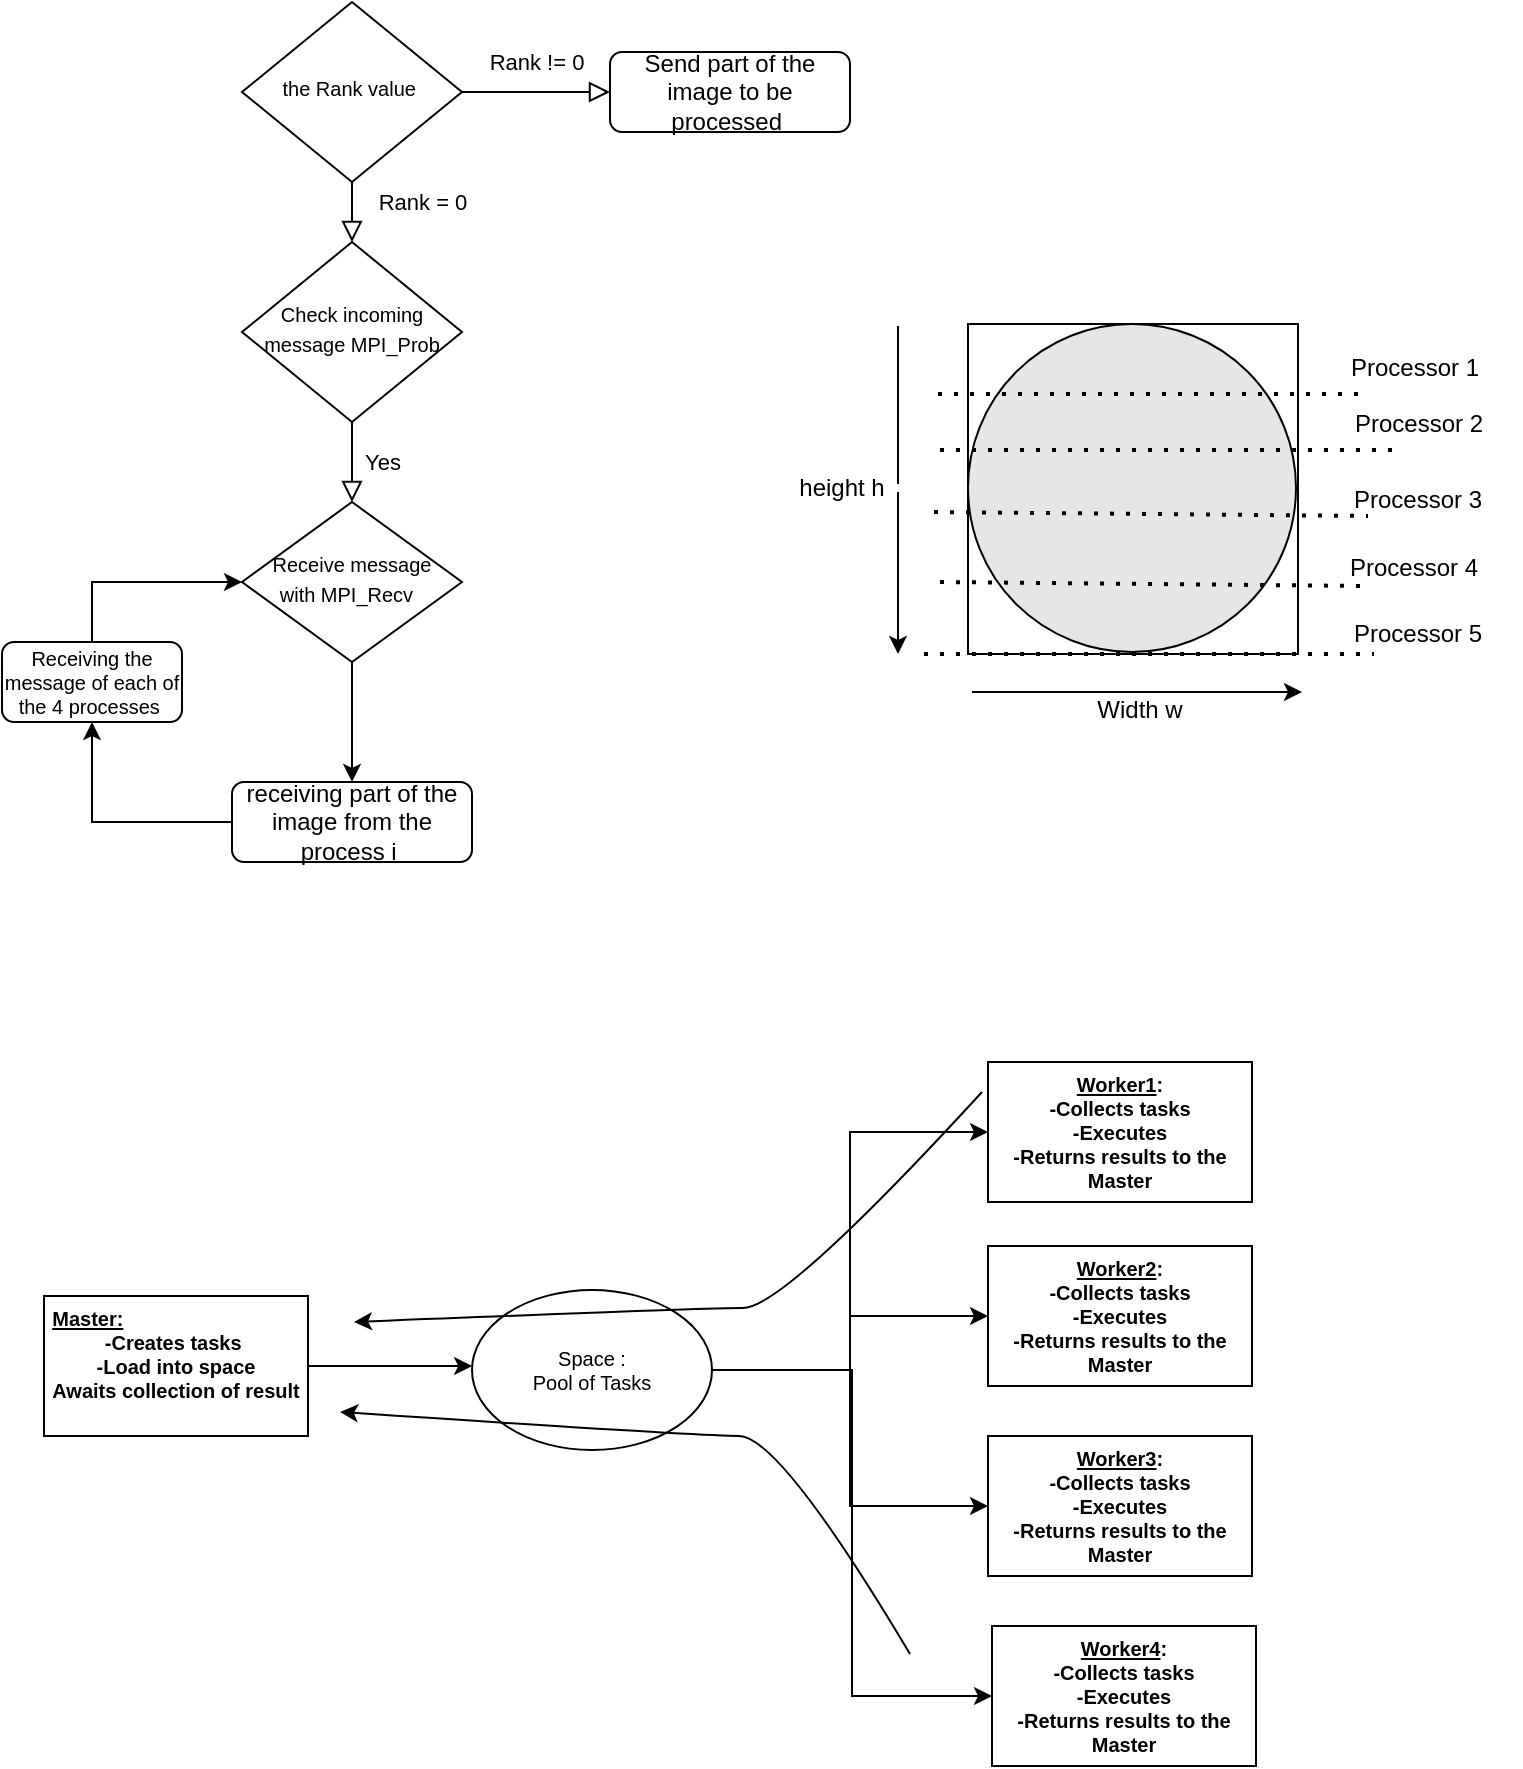 <mxfile version="20.5.3" type="device"><diagram id="C5RBs43oDa-KdzZeNtuy" name="Page-1"><mxGraphModel dx="868" dy="482" grid="0" gridSize="10" guides="1" tooltips="1" connect="1" arrows="1" fold="1" page="1" pageScale="1" pageWidth="827" pageHeight="1169" math="0" shadow="0"><root><mxCell id="WIyWlLk6GJQsqaUBKTNV-0"/><mxCell id="WIyWlLk6GJQsqaUBKTNV-1" parent="WIyWlLk6GJQsqaUBKTNV-0"/><mxCell id="WIyWlLk6GJQsqaUBKTNV-4" value="Yes" style="rounded=0;html=1;jettySize=auto;orthogonalLoop=1;fontSize=11;endArrow=block;endFill=0;endSize=8;strokeWidth=1;shadow=0;labelBackgroundColor=none;edgeStyle=orthogonalEdgeStyle;" parent="WIyWlLk6GJQsqaUBKTNV-1" source="WIyWlLk6GJQsqaUBKTNV-6" target="WIyWlLk6GJQsqaUBKTNV-10" edge="1"><mxGeometry y="15" relative="1" as="geometry"><mxPoint as="offset"/></mxGeometry></mxCell><mxCell id="WIyWlLk6GJQsqaUBKTNV-6" value="&lt;font style=&quot;font-size: 10px;&quot;&gt;Check incoming message MPI_Prob&lt;/font&gt;" style="rhombus;whiteSpace=wrap;html=1;shadow=0;fontFamily=Helvetica;fontSize=12;align=center;strokeWidth=1;spacing=6;spacingTop=-4;" parent="WIyWlLk6GJQsqaUBKTNV-1" vertex="1"><mxGeometry x="170" y="160" width="110" height="90" as="geometry"/></mxCell><mxCell id="wEvg58JLcQZFQ2BUdTes-1" value="" style="edgeStyle=orthogonalEdgeStyle;rounded=0;orthogonalLoop=1;jettySize=auto;html=1;fontSize=10;" parent="WIyWlLk6GJQsqaUBKTNV-1" source="WIyWlLk6GJQsqaUBKTNV-10" target="WIyWlLk6GJQsqaUBKTNV-11" edge="1"><mxGeometry relative="1" as="geometry"/></mxCell><mxCell id="WIyWlLk6GJQsqaUBKTNV-10" value="&lt;font style=&quot;font-size: 10px;&quot;&gt;Receive message with MPI_Recv&amp;nbsp;&amp;nbsp;&lt;/font&gt;" style="rhombus;whiteSpace=wrap;html=1;shadow=0;fontFamily=Helvetica;fontSize=12;align=center;strokeWidth=1;spacing=6;spacingTop=-4;" parent="WIyWlLk6GJQsqaUBKTNV-1" vertex="1"><mxGeometry x="170" y="290" width="110" height="80" as="geometry"/></mxCell><mxCell id="wEvg58JLcQZFQ2BUdTes-6" style="edgeStyle=orthogonalEdgeStyle;rounded=0;orthogonalLoop=1;jettySize=auto;html=1;entryX=0.5;entryY=1;entryDx=0;entryDy=0;fontSize=10;" parent="WIyWlLk6GJQsqaUBKTNV-1" source="WIyWlLk6GJQsqaUBKTNV-11" target="wEvg58JLcQZFQ2BUdTes-3" edge="1"><mxGeometry relative="1" as="geometry"/></mxCell><mxCell id="WIyWlLk6GJQsqaUBKTNV-11" value="receiving part of the image from the process i&amp;nbsp;" style="rounded=1;whiteSpace=wrap;html=1;fontSize=12;glass=0;strokeWidth=1;shadow=0;" parent="WIyWlLk6GJQsqaUBKTNV-1" vertex="1"><mxGeometry x="165" y="430" width="120" height="40" as="geometry"/></mxCell><mxCell id="wEvg58JLcQZFQ2BUdTes-7" style="edgeStyle=orthogonalEdgeStyle;rounded=0;orthogonalLoop=1;jettySize=auto;html=1;entryX=0;entryY=0.5;entryDx=0;entryDy=0;fontSize=10;" parent="WIyWlLk6GJQsqaUBKTNV-1" source="wEvg58JLcQZFQ2BUdTes-3" target="WIyWlLk6GJQsqaUBKTNV-10" edge="1"><mxGeometry relative="1" as="geometry"><Array as="points"><mxPoint x="95" y="330"/></Array></mxGeometry></mxCell><mxCell id="wEvg58JLcQZFQ2BUdTes-3" value="Receiving the message of each of the 4 processes&amp;nbsp;" style="rounded=1;whiteSpace=wrap;html=1;fontSize=10;" parent="WIyWlLk6GJQsqaUBKTNV-1" vertex="1"><mxGeometry x="50" y="360" width="90" height="40" as="geometry"/></mxCell><mxCell id="wEvg58JLcQZFQ2BUdTes-8" value="&lt;span style=&quot;font-size: 10px;&quot;&gt;the Rank value&amp;nbsp;&lt;/span&gt;" style="rhombus;whiteSpace=wrap;html=1;shadow=0;fontFamily=Helvetica;fontSize=12;align=center;strokeWidth=1;spacing=6;spacingTop=-4;" parent="WIyWlLk6GJQsqaUBKTNV-1" vertex="1"><mxGeometry x="170" y="40" width="110" height="90" as="geometry"/></mxCell><mxCell id="wEvg58JLcQZFQ2BUdTes-10" value="Send part of the image to be processed&amp;nbsp;" style="rounded=1;whiteSpace=wrap;html=1;fontSize=12;glass=0;strokeWidth=1;shadow=0;" parent="WIyWlLk6GJQsqaUBKTNV-1" vertex="1"><mxGeometry x="354" y="65" width="120" height="40" as="geometry"/></mxCell><mxCell id="wEvg58JLcQZFQ2BUdTes-15" value="Rank != 0" style="rounded=0;html=1;jettySize=auto;orthogonalLoop=1;fontSize=11;endArrow=block;endFill=0;endSize=8;strokeWidth=1;shadow=0;labelBackgroundColor=none;edgeStyle=orthogonalEdgeStyle;exitX=1;exitY=0.5;exitDx=0;exitDy=0;entryX=0;entryY=0.5;entryDx=0;entryDy=0;" parent="WIyWlLk6GJQsqaUBKTNV-1" source="wEvg58JLcQZFQ2BUdTes-8" target="wEvg58JLcQZFQ2BUdTes-10" edge="1"><mxGeometry y="15" relative="1" as="geometry"><mxPoint as="offset"/><mxPoint x="280" y="140" as="sourcePoint"/><mxPoint x="370" y="140" as="targetPoint"/><Array as="points"><mxPoint x="310" y="85"/><mxPoint x="310" y="85"/></Array></mxGeometry></mxCell><mxCell id="wEvg58JLcQZFQ2BUdTes-16" value="Rank = 0" style="rounded=0;html=1;jettySize=auto;orthogonalLoop=1;fontSize=11;endArrow=block;endFill=0;endSize=8;strokeWidth=1;shadow=0;labelBackgroundColor=none;edgeStyle=orthogonalEdgeStyle;entryX=0.5;entryY=0;entryDx=0;entryDy=0;" parent="WIyWlLk6GJQsqaUBKTNV-1" source="wEvg58JLcQZFQ2BUdTes-8" target="WIyWlLk6GJQsqaUBKTNV-6" edge="1"><mxGeometry x="-0.333" y="35" relative="1" as="geometry"><mxPoint as="offset"/><mxPoint x="290" y="95" as="sourcePoint"/><mxPoint x="364" y="95" as="targetPoint"/><Array as="points"><mxPoint x="225" y="140"/><mxPoint x="225" y="140"/></Array></mxGeometry></mxCell><mxCell id="wEvg58JLcQZFQ2BUdTes-30" style="edgeStyle=orthogonalEdgeStyle;rounded=0;orthogonalLoop=1;jettySize=auto;html=1;fontSize=10;" parent="WIyWlLk6GJQsqaUBKTNV-1" source="wEvg58JLcQZFQ2BUdTes-17" target="wEvg58JLcQZFQ2BUdTes-18" edge="1"><mxGeometry relative="1" as="geometry"><Array as="points"><mxPoint x="259" y="722"/><mxPoint x="259" y="722"/></Array></mxGeometry></mxCell><mxCell id="wEvg58JLcQZFQ2BUdTes-17" value="&lt;div style=&quot;text-align: left;&quot;&gt;&lt;u style=&quot;background-color: initial;&quot;&gt;&lt;b&gt;Master:&lt;/b&gt;&lt;/u&gt;&lt;/div&gt;&lt;div style=&quot;text-align: left;&quot;&gt;&lt;/div&gt;&lt;b style=&quot;&quot;&gt;-Creates tasks&amp;nbsp;&lt;br&gt;-Load into space&lt;br&gt;Awaits collection of result&lt;br&gt;&lt;br&gt;&lt;/b&gt;" style="rounded=0;whiteSpace=wrap;html=1;fontSize=10;" parent="WIyWlLk6GJQsqaUBKTNV-1" vertex="1"><mxGeometry x="71" y="687" width="132" height="70" as="geometry"/></mxCell><mxCell id="wEvg58JLcQZFQ2BUdTes-31" style="edgeStyle=orthogonalEdgeStyle;rounded=0;orthogonalLoop=1;jettySize=auto;html=1;entryX=0;entryY=0.5;entryDx=0;entryDy=0;fontSize=10;" parent="WIyWlLk6GJQsqaUBKTNV-1" source="wEvg58JLcQZFQ2BUdTes-18" target="wEvg58JLcQZFQ2BUdTes-23" edge="1"><mxGeometry relative="1" as="geometry"><Array as="points"><mxPoint x="474" y="724"/><mxPoint x="474" y="697"/></Array></mxGeometry></mxCell><mxCell id="wEvg58JLcQZFQ2BUdTes-32" style="edgeStyle=orthogonalEdgeStyle;rounded=0;orthogonalLoop=1;jettySize=auto;html=1;exitX=1;exitY=0;exitDx=0;exitDy=0;entryX=0;entryY=0.5;entryDx=0;entryDy=0;fontSize=10;" parent="WIyWlLk6GJQsqaUBKTNV-1" source="wEvg58JLcQZFQ2BUdTes-18" target="wEvg58JLcQZFQ2BUdTes-19" edge="1"><mxGeometry relative="1" as="geometry"><Array as="points"><mxPoint x="387" y="724"/><mxPoint x="474" y="724"/><mxPoint x="474" y="605"/></Array></mxGeometry></mxCell><mxCell id="wEvg58JLcQZFQ2BUdTes-33" style="edgeStyle=orthogonalEdgeStyle;rounded=0;orthogonalLoop=1;jettySize=auto;html=1;exitX=1;exitY=1;exitDx=0;exitDy=0;fontSize=10;" parent="WIyWlLk6GJQsqaUBKTNV-1" source="wEvg58JLcQZFQ2BUdTes-18" target="wEvg58JLcQZFQ2BUdTes-24" edge="1"><mxGeometry relative="1" as="geometry"><Array as="points"><mxPoint x="387" y="724"/><mxPoint x="474" y="724"/><mxPoint x="474" y="792"/></Array></mxGeometry></mxCell><mxCell id="wEvg58JLcQZFQ2BUdTes-34" style="edgeStyle=orthogonalEdgeStyle;rounded=0;orthogonalLoop=1;jettySize=auto;html=1;exitX=1;exitY=1;exitDx=0;exitDy=0;entryX=0;entryY=0.5;entryDx=0;entryDy=0;fontSize=10;" parent="WIyWlLk6GJQsqaUBKTNV-1" source="wEvg58JLcQZFQ2BUdTes-18" target="wEvg58JLcQZFQ2BUdTes-25" edge="1"><mxGeometry relative="1" as="geometry"><Array as="points"><mxPoint x="387" y="724"/><mxPoint x="475" y="724"/><mxPoint x="475" y="887"/></Array></mxGeometry></mxCell><mxCell id="wEvg58JLcQZFQ2BUdTes-18" value="Space :&lt;br&gt;Pool of Tasks" style="ellipse;whiteSpace=wrap;html=1;fontSize=10;" parent="WIyWlLk6GJQsqaUBKTNV-1" vertex="1"><mxGeometry x="285" y="684" width="120" height="80" as="geometry"/></mxCell><mxCell id="wEvg58JLcQZFQ2BUdTes-19" value="&lt;div style=&quot;text-align: left;&quot;&gt;&lt;/div&gt;&lt;b style=&quot;&quot;&gt;&lt;u&gt;Worker1&lt;/u&gt;:&lt;br&gt;-Collects tasks&lt;br&gt;-Executes&lt;br&gt;-Returns results to the Master&lt;br&gt;&lt;/b&gt;" style="rounded=0;whiteSpace=wrap;html=1;fontSize=10;" parent="WIyWlLk6GJQsqaUBKTNV-1" vertex="1"><mxGeometry x="543" y="570" width="132" height="70" as="geometry"/></mxCell><mxCell id="wEvg58JLcQZFQ2BUdTes-23" value="&lt;div style=&quot;text-align: left;&quot;&gt;&lt;/div&gt;&lt;b style=&quot;&quot;&gt;&lt;u&gt;Worker2&lt;/u&gt;:&lt;br&gt;-Collects tasks&lt;br&gt;-Executes&lt;br&gt;-Returns results to the Master&lt;br&gt;&lt;/b&gt;" style="rounded=0;whiteSpace=wrap;html=1;fontSize=10;" parent="WIyWlLk6GJQsqaUBKTNV-1" vertex="1"><mxGeometry x="543" y="662" width="132" height="70" as="geometry"/></mxCell><mxCell id="wEvg58JLcQZFQ2BUdTes-24" value="&lt;div style=&quot;text-align: left;&quot;&gt;&lt;/div&gt;&lt;b style=&quot;&quot;&gt;&lt;u&gt;Worker3&lt;/u&gt;:&lt;br&gt;-Collects tasks&lt;br&gt;-Executes&lt;br&gt;-Returns results to the Master&lt;br&gt;&lt;/b&gt;" style="rounded=0;whiteSpace=wrap;html=1;fontSize=10;" parent="WIyWlLk6GJQsqaUBKTNV-1" vertex="1"><mxGeometry x="543" y="757" width="132" height="70" as="geometry"/></mxCell><mxCell id="wEvg58JLcQZFQ2BUdTes-25" value="&lt;div style=&quot;text-align: left;&quot;&gt;&lt;/div&gt;&lt;b style=&quot;&quot;&gt;&lt;u&gt;Worker4&lt;/u&gt;:&lt;br&gt;-Collects tasks&lt;br&gt;-Executes&lt;br&gt;-Returns results to the Master&lt;br&gt;&lt;/b&gt;" style="rounded=0;whiteSpace=wrap;html=1;fontSize=10;" parent="WIyWlLk6GJQsqaUBKTNV-1" vertex="1"><mxGeometry x="545" y="852" width="132" height="70" as="geometry"/></mxCell><mxCell id="wEvg58JLcQZFQ2BUdTes-39" value="" style="curved=1;endArrow=classic;html=1;rounded=0;fontSize=10;" parent="WIyWlLk6GJQsqaUBKTNV-1" edge="1"><mxGeometry width="50" height="50" relative="1" as="geometry"><mxPoint x="540" y="585" as="sourcePoint"/><mxPoint x="226" y="700" as="targetPoint"/><Array as="points"><mxPoint x="441" y="693"/><mxPoint x="400" y="693"/></Array></mxGeometry></mxCell><mxCell id="wEvg58JLcQZFQ2BUdTes-40" value="" style="curved=1;endArrow=classic;html=1;rounded=0;fontSize=10;" parent="WIyWlLk6GJQsqaUBKTNV-1" edge="1"><mxGeometry width="50" height="50" relative="1" as="geometry"><mxPoint x="504" y="866" as="sourcePoint"/><mxPoint x="219" y="745" as="targetPoint"/><Array as="points"><mxPoint x="439" y="757"/><mxPoint x="398" y="757"/></Array></mxGeometry></mxCell><mxCell id="dKtVWm_fDUyff4ZpR3NY-0" value="" style="whiteSpace=wrap;html=1;aspect=fixed;" vertex="1" parent="WIyWlLk6GJQsqaUBKTNV-1"><mxGeometry x="533" y="201" width="165" height="165" as="geometry"/></mxCell><mxCell id="dKtVWm_fDUyff4ZpR3NY-1" value="" style="ellipse;whiteSpace=wrap;html=1;aspect=fixed;fillColor=#E6E6E6;" vertex="1" parent="WIyWlLk6GJQsqaUBKTNV-1"><mxGeometry x="533" y="201" width="164" height="164" as="geometry"/></mxCell><mxCell id="dKtVWm_fDUyff4ZpR3NY-2" value="" style="endArrow=none;dashed=1;html=1;dashPattern=1 3;strokeWidth=2;rounded=0;" edge="1" parent="WIyWlLk6GJQsqaUBKTNV-1"><mxGeometry width="50" height="50" relative="1" as="geometry"><mxPoint x="519" y="264" as="sourcePoint"/><mxPoint x="750" y="264" as="targetPoint"/></mxGeometry></mxCell><mxCell id="dKtVWm_fDUyff4ZpR3NY-3" value="" style="endArrow=none;dashed=1;html=1;dashPattern=1 3;strokeWidth=2;rounded=0;" edge="1" parent="WIyWlLk6GJQsqaUBKTNV-1"><mxGeometry width="50" height="50" relative="1" as="geometry"><mxPoint x="518" y="236" as="sourcePoint"/><mxPoint x="728" y="236" as="targetPoint"/></mxGeometry></mxCell><mxCell id="dKtVWm_fDUyff4ZpR3NY-4" value="" style="endArrow=none;dashed=1;html=1;dashPattern=1 3;strokeWidth=2;rounded=0;" edge="1" parent="WIyWlLk6GJQsqaUBKTNV-1"><mxGeometry width="50" height="50" relative="1" as="geometry"><mxPoint x="516" y="295" as="sourcePoint"/><mxPoint x="733" y="297" as="targetPoint"/></mxGeometry></mxCell><mxCell id="dKtVWm_fDUyff4ZpR3NY-5" value="" style="endArrow=none;dashed=1;html=1;dashPattern=1 3;strokeWidth=2;rounded=0;" edge="1" parent="WIyWlLk6GJQsqaUBKTNV-1"><mxGeometry width="50" height="50" relative="1" as="geometry"><mxPoint x="519" y="330" as="sourcePoint"/><mxPoint x="732" y="332" as="targetPoint"/></mxGeometry></mxCell><mxCell id="dKtVWm_fDUyff4ZpR3NY-7" value="Processor 1" style="rounded=0;whiteSpace=wrap;html=1;strokeColor=none;" vertex="1" parent="WIyWlLk6GJQsqaUBKTNV-1"><mxGeometry x="719.5" y="222" width="73" height="1" as="geometry"/></mxCell><mxCell id="dKtVWm_fDUyff4ZpR3NY-8" value="Processor 2" style="rounded=0;whiteSpace=wrap;html=1;strokeColor=none;" vertex="1" parent="WIyWlLk6GJQsqaUBKTNV-1"><mxGeometry x="706.5" y="240" width="103" height="21" as="geometry"/></mxCell><mxCell id="dKtVWm_fDUyff4ZpR3NY-9" value="Processor 3&lt;span style=&quot;color: rgba(0, 0, 0, 0); font-family: monospace; font-size: 0px; text-align: start;&quot;&gt;%3CmxGraphModel%3E%3Croot%3E%3CmxCell%20id%3D%220%22%2F%3E%3CmxCell%20id%3D%221%22%20parent%3D%220%22%2F%3E%3CmxCell%20id%3D%222%22%20value%3D%22Processor%202%22%20style%3D%22rounded%3D0%3BwhiteSpace%3Dwrap%3Bhtml%3D1%3BstrokeColor%3Dnone%3B%22%20vertex%3D%221%22%20parent%3D%221%22%3E%3CmxGeometry%20x%3D%22705%22%20y%3D%22255%22%20width%3D%22112%22%20height%3D%2227%22%20as%3D%22geometry%22%2F%3E%3C%2FmxCell%3E%3C%2Froot%3E%3C%2FmxGraphModel%3E&lt;/span&gt;" style="rounded=0;whiteSpace=wrap;html=1;strokeColor=none;" vertex="1" parent="WIyWlLk6GJQsqaUBKTNV-1"><mxGeometry x="717" y="285" width="82" height="7" as="geometry"/></mxCell><mxCell id="dKtVWm_fDUyff4ZpR3NY-10" value="Processor 4&lt;span style=&quot;color: rgba(0, 0, 0, 0); font-family: monospace; font-size: 0px; text-align: start;&quot;&gt;%3CmxGraphModel%3E%3Croot%3E%3CmxCell%20id%3D%220%22%2F%3E%3CmxCell%20id%3D%221%22%20parent%3D%220%22%2F%3E%3CmxCell%20id%3D%222%22%20value%3D%22Processor%202%22%20style%3D%22rounded%3D0%3BwhiteSpace%3Dwrap%3Bhtml%3D1%3BstrokeColor%3Dnone%3B%22%20vertex%3D%221%22%20parent%3D%221%22%3E%3CmxGeometry%20x%3D%22705%22%20y%3D%22255%22%20width%3D%22112%22%20height%3D%2227%22%20as%3D%22geometry%22%2F%3E%3C%2FmxCell%3E%3C%2Froot%3E%3C%2FmxGraphModel%3E&lt;/span&gt;" style="rounded=0;whiteSpace=wrap;html=1;strokeColor=none;" vertex="1" parent="WIyWlLk6GJQsqaUBKTNV-1"><mxGeometry x="713.5" y="321" width="83.5" height="4" as="geometry"/></mxCell><mxCell id="dKtVWm_fDUyff4ZpR3NY-11" value="" style="endArrow=none;dashed=1;html=1;dashPattern=1 3;strokeWidth=2;rounded=0;" edge="1" parent="WIyWlLk6GJQsqaUBKTNV-1"><mxGeometry width="50" height="50" relative="1" as="geometry"><mxPoint x="511" y="366" as="sourcePoint"/><mxPoint x="736" y="366" as="targetPoint"/></mxGeometry></mxCell><mxCell id="dKtVWm_fDUyff4ZpR3NY-14" value="Processor 5&lt;span style=&quot;color: rgba(0, 0, 0, 0); font-family: monospace; font-size: 0px; text-align: start;&quot;&gt;%3CmxGraphModel%3E%3Croot%3E%3CmxCell%20id%3D%220%22%2F%3E%3CmxCell%20id%3D%221%22%20parent%3D%220%22%2F%3E%3CmxCell%20id%3D%222%22%20value%3D%22Processor%202%22%20style%3D%22rounded%3D0%3BwhiteSpace%3Dwrap%3Bhtml%3D1%3BstrokeColor%3Dnone%3B%22%20vertex%3D%221%22%20parent%3D%221%22%3E%3CmxGeometry%20x%3D%22705%22%20y%3D%22255%22%20width%3D%22112%22%20height%3D%2227%22%20as%3D%22geometry%22%2F%3E%3C%2FmxCell%3E%3C%2Froot%3E%3C%2FmxGraphModel%3E&lt;/span&gt;" style="rounded=0;whiteSpace=wrap;html=1;strokeColor=none;" vertex="1" parent="WIyWlLk6GJQsqaUBKTNV-1"><mxGeometry x="716.25" y="354" width="83.5" height="4" as="geometry"/></mxCell><mxCell id="dKtVWm_fDUyff4ZpR3NY-15" value="" style="endArrow=classic;html=1;rounded=0;" edge="1" parent="WIyWlLk6GJQsqaUBKTNV-1"><mxGeometry width="50" height="50" relative="1" as="geometry"><mxPoint x="498" y="202" as="sourcePoint"/><mxPoint x="498" y="366" as="targetPoint"/></mxGeometry></mxCell><mxCell id="dKtVWm_fDUyff4ZpR3NY-16" value="" style="endArrow=classic;html=1;rounded=0;" edge="1" parent="WIyWlLk6GJQsqaUBKTNV-1"><mxGeometry width="50" height="50" relative="1" as="geometry"><mxPoint x="535" y="385" as="sourcePoint"/><mxPoint x="700" y="385" as="targetPoint"/></mxGeometry></mxCell><mxCell id="dKtVWm_fDUyff4ZpR3NY-17" value="Width w" style="rounded=0;whiteSpace=wrap;html=1;strokeColor=none;" vertex="1" parent="WIyWlLk6GJQsqaUBKTNV-1"><mxGeometry x="577" y="392" width="83.5" height="4" as="geometry"/></mxCell><mxCell id="dKtVWm_fDUyff4ZpR3NY-18" value="height h" style="rounded=0;whiteSpace=wrap;html=1;strokeColor=none;" vertex="1" parent="WIyWlLk6GJQsqaUBKTNV-1"><mxGeometry x="428" y="281" width="83.5" height="4" as="geometry"/></mxCell></root></mxGraphModel></diagram></mxfile>